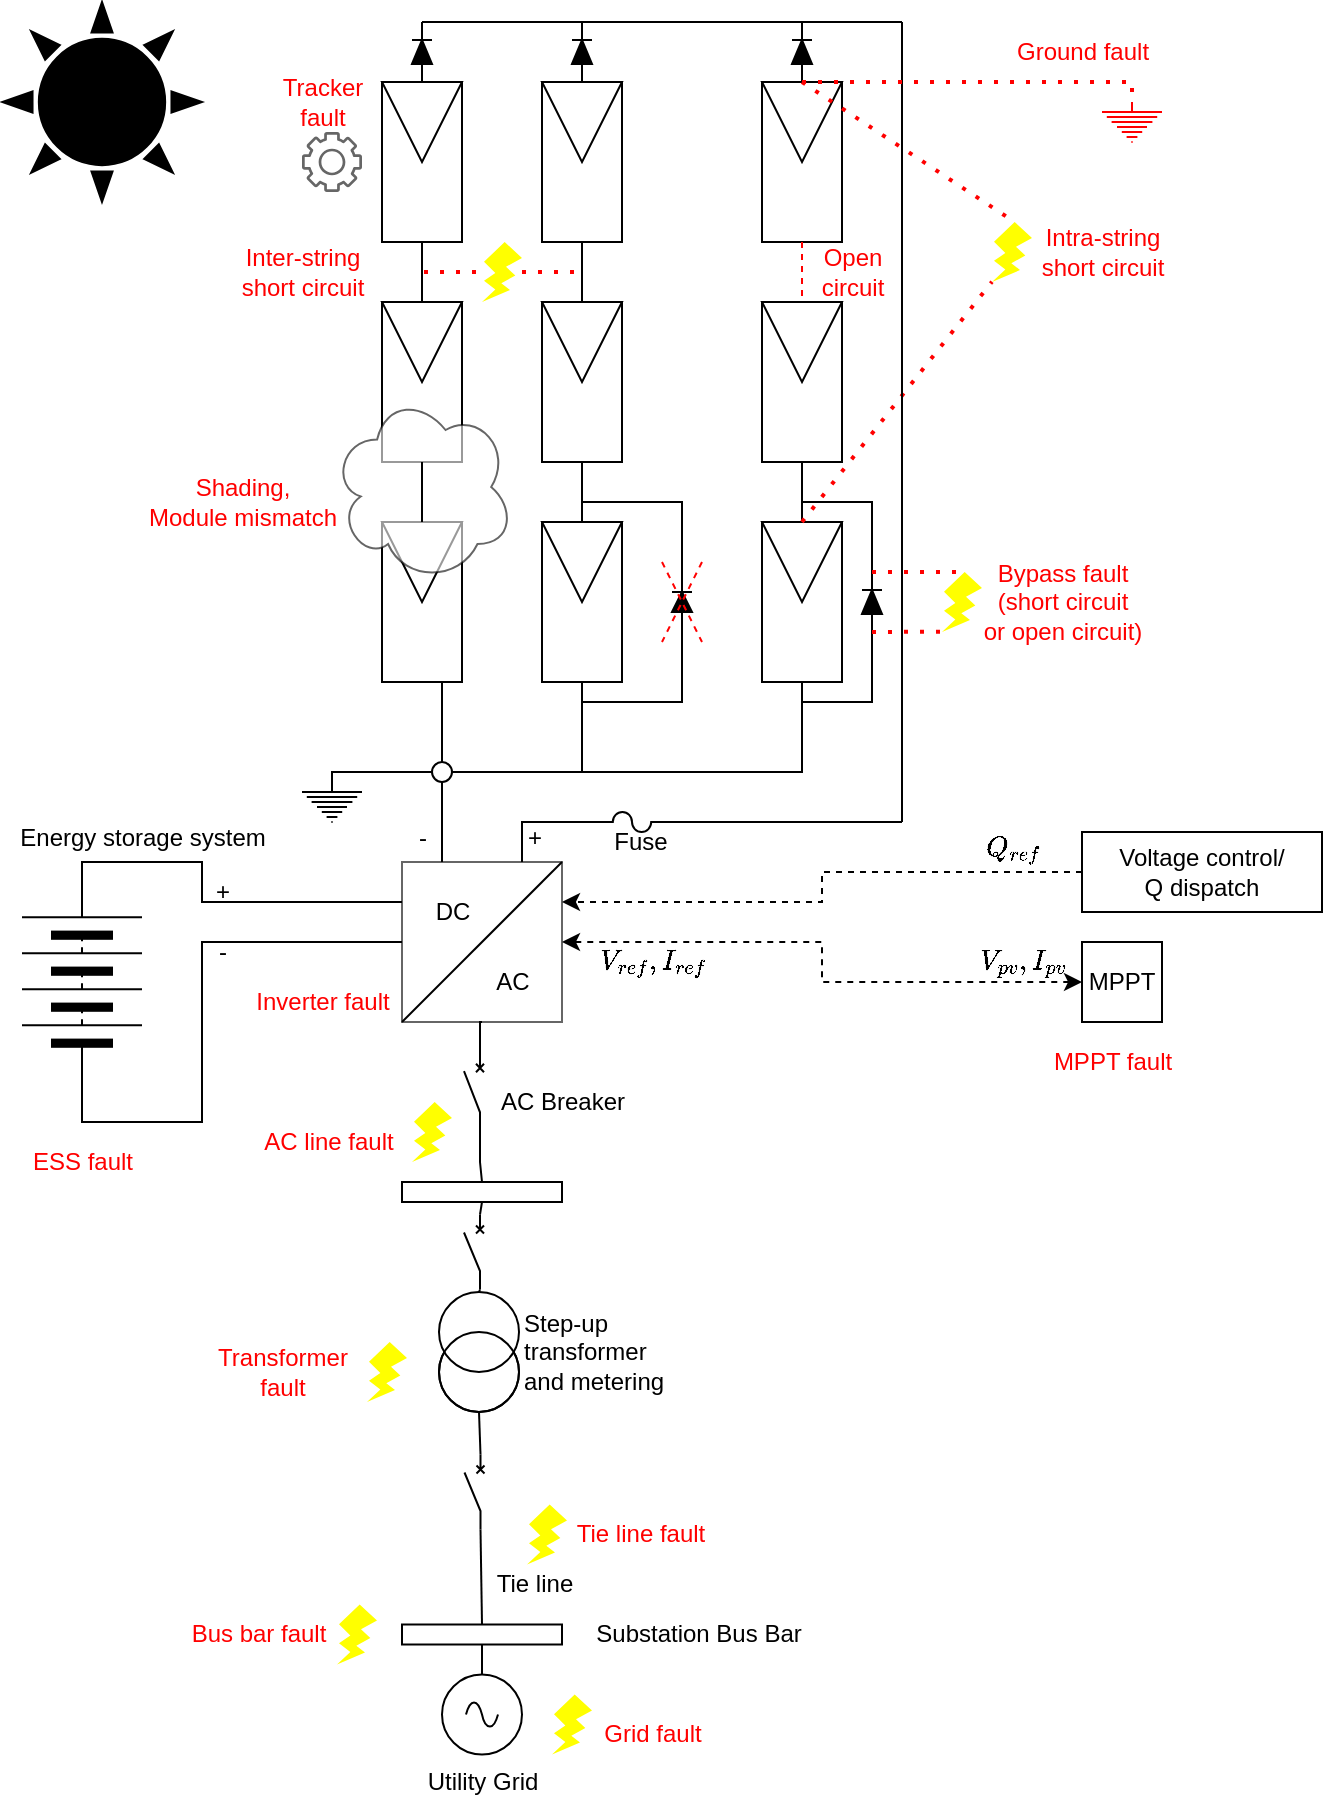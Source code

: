 <mxfile version="20.7.4" type="device"><diagram id="lF0-Ym9wLSMt_3iX_TxI" name="Page-1"><mxGraphModel dx="2578" dy="981" grid="1" gridSize="10" guides="1" tooltips="1" connect="1" arrows="1" fold="1" page="1" pageScale="1" pageWidth="850" pageHeight="1100" math="1" shadow="0"><root><mxCell id="0"/><mxCell id="1" parent="0"/><mxCell id="4" value="" style="group" parent="1" vertex="1" connectable="0"><mxGeometry x="90" y="170" width="40" height="80" as="geometry"/></mxCell><mxCell id="2" value="" style="rounded=0;whiteSpace=wrap;html=1;" parent="4" vertex="1"><mxGeometry width="40" height="80" as="geometry"/></mxCell><mxCell id="3" value="" style="triangle;whiteSpace=wrap;html=1;rotation=90;" parent="4" vertex="1"><mxGeometry width="40" height="40" as="geometry"/></mxCell><mxCell id="7" value="" style="group" parent="1" vertex="1" connectable="0"><mxGeometry x="170" y="170" width="40" height="80" as="geometry"/></mxCell><mxCell id="8" value="" style="rounded=0;whiteSpace=wrap;html=1;" parent="7" vertex="1"><mxGeometry width="40" height="80" as="geometry"/></mxCell><mxCell id="9" value="" style="triangle;whiteSpace=wrap;html=1;rotation=90;" parent="7" vertex="1"><mxGeometry width="40" height="40" as="geometry"/></mxCell><mxCell id="10" value="" style="group" parent="1" vertex="1" connectable="0"><mxGeometry x="90" y="280" width="40" height="80" as="geometry"/></mxCell><mxCell id="11" value="" style="rounded=0;whiteSpace=wrap;html=1;" parent="10" vertex="1"><mxGeometry width="40" height="80" as="geometry"/></mxCell><mxCell id="12" value="" style="triangle;whiteSpace=wrap;html=1;rotation=90;" parent="10" vertex="1"><mxGeometry width="40" height="40" as="geometry"/></mxCell><mxCell id="13" value="" style="group" parent="1" vertex="1" connectable="0"><mxGeometry x="170" y="280" width="40" height="80" as="geometry"/></mxCell><mxCell id="14" value="" style="rounded=0;whiteSpace=wrap;html=1;" parent="13" vertex="1"><mxGeometry width="40" height="80" as="geometry"/></mxCell><mxCell id="15" value="" style="triangle;whiteSpace=wrap;html=1;rotation=90;" parent="13" vertex="1"><mxGeometry width="40" height="40" as="geometry"/></mxCell><mxCell id="59" value="Step-up&lt;br&gt;transformer&lt;br&gt;and metering" style="verticalLabelPosition=middle;shadow=0;dashed=0;align=left;html=1;verticalAlign=middle;strokeWidth=1;shape=mxgraph.electrical.signal_sources.current_source;labelPosition=right;" parent="1" vertex="1"><mxGeometry x="118.5" y="665" width="40" height="60" as="geometry"/></mxCell><mxCell id="86" style="edgeStyle=none;rounded=0;html=1;exitX=0.5;exitY=0;exitDx=0;exitDy=0;exitPerimeter=0;entryX=0.5;entryY=1;entryDx=0;entryDy=0;endArrow=none;endFill=0;strokeWidth=1;" parent="1" source="60" target="75" edge="1"><mxGeometry relative="1" as="geometry"/></mxCell><mxCell id="60" value="Utility Grid" style="pointerEvents=1;verticalLabelPosition=bottom;shadow=0;dashed=0;align=center;html=1;verticalAlign=top;shape=mxgraph.electrical.signal_sources.source;aspect=fixed;points=[[0.5,0,0],[1,0.5,0],[0.5,1,0],[0,0.5,0]];elSignalType=ac;" parent="1" vertex="1"><mxGeometry x="120" y="856.25" width="40" height="40" as="geometry"/></mxCell><mxCell id="80" style="edgeStyle=none;rounded=0;html=1;exitX=0.5;exitY=0;exitDx=0;exitDy=0;entryX=0;entryY=0.8;entryDx=0;entryDy=0;entryPerimeter=0;endArrow=none;endFill=0;strokeWidth=1;" parent="1" source="70" target="77" edge="1"><mxGeometry relative="1" as="geometry"><Array as="points"><mxPoint x="139" y="600"/></Array></mxGeometry></mxCell><mxCell id="70" value="" style="rounded=0;whiteSpace=wrap;html=1;fillColor=#FFFFFF;" parent="1" vertex="1"><mxGeometry x="100" y="610" width="80" height="10" as="geometry"/></mxCell><mxCell id="75" value="" style="rounded=0;whiteSpace=wrap;html=1;fillColor=#FFFFFF;" parent="1" vertex="1"><mxGeometry x="100" y="831.25" width="80" height="10" as="geometry"/></mxCell><mxCell id="llMWA1eLZZUz_-yNNudE-319" style="edgeStyle=orthogonalEdgeStyle;rounded=0;orthogonalLoop=1;jettySize=auto;html=1;exitX=1;exitY=0.8;exitDx=0;exitDy=0;exitPerimeter=0;entryX=0.5;entryY=1;entryDx=0;entryDy=0;fontColor=#000000;endArrow=none;endFill=0;" edge="1" parent="1" source="77" target="llMWA1eLZZUz_-yNNudE-313"><mxGeometry relative="1" as="geometry"><Array as="points"><mxPoint x="139" y="530"/></Array></mxGeometry></mxCell><mxCell id="77" value="" style="pointerEvents=1;verticalLabelPosition=bottom;shadow=0;dashed=0;align=center;html=1;verticalAlign=top;shape=mxgraph.electrical.electro-mechanical.circuit_breaker;fillColor=#FFFFFF;rotation=-90;labelPosition=center;" parent="1" vertex="1"><mxGeometry x="116" y="560" width="40" height="10" as="geometry"/></mxCell><mxCell id="83" value="AC Breaker" style="text;html=1;align=center;verticalAlign=middle;resizable=0;points=[];autosize=1;strokeColor=none;fillColor=none;" parent="1" vertex="1"><mxGeometry x="140" y="560" width="80" height="20" as="geometry"/></mxCell><mxCell id="85" value="AC line fault" style="text;html=1;align=center;verticalAlign=middle;resizable=0;points=[];autosize=1;strokeColor=none;fillColor=none;fontColor=#FF0000;" parent="1" vertex="1"><mxGeometry x="22.5" y="580" width="80" height="20" as="geometry"/></mxCell><mxCell id="88" style="edgeStyle=none;rounded=0;html=1;exitX=0;exitY=0.8;exitDx=0;exitDy=0;exitPerimeter=0;entryX=0.5;entryY=0;entryDx=0;entryDy=0;endArrow=none;endFill=0;strokeWidth=1;" parent="1" source="87" target="75" edge="1"><mxGeometry relative="1" as="geometry"><mxPoint x="139.25" y="800" as="sourcePoint"/></mxGeometry></mxCell><mxCell id="89" style="edgeStyle=none;rounded=0;html=1;exitX=1;exitY=0.8;exitDx=0;exitDy=0;exitPerimeter=0;entryX=0.5;entryY=1;entryDx=0;entryDy=0;entryPerimeter=0;endArrow=none;endFill=0;strokeWidth=1;" parent="1" source="87" target="59" edge="1"><mxGeometry relative="1" as="geometry"/></mxCell><mxCell id="87" value="" style="pointerEvents=1;verticalLabelPosition=bottom;shadow=0;dashed=0;align=center;html=1;verticalAlign=top;shape=mxgraph.electrical.electro-mechanical.circuit_breaker;fillColor=#FFFFFF;rotation=-90;labelPosition=center;" parent="1" vertex="1"><mxGeometry x="117.5" y="760" width="37.5" height="10" as="geometry"/></mxCell><mxCell id="91" style="edgeStyle=none;rounded=0;html=1;exitX=1;exitY=0.8;exitDx=0;exitDy=0;exitPerimeter=0;entryX=0.5;entryY=1;entryDx=0;entryDy=0;endArrow=none;endFill=0;strokeWidth=1;" parent="1" source="90" target="70" edge="1"><mxGeometry relative="1" as="geometry"/></mxCell><mxCell id="llMWA1eLZZUz_-yNNudE-374" style="edgeStyle=orthogonalEdgeStyle;rounded=0;orthogonalLoop=1;jettySize=auto;html=1;exitX=0;exitY=0.8;exitDx=0;exitDy=0;exitPerimeter=0;entryX=0.5;entryY=0;entryDx=0;entryDy=0;entryPerimeter=0;dashed=1;strokeColor=#000000;fontColor=#000000;startArrow=none;startFill=0;endArrow=none;endFill=0;" edge="1" parent="1" source="90" target="59"><mxGeometry relative="1" as="geometry"/></mxCell><mxCell id="90" value="" style="pointerEvents=1;verticalLabelPosition=bottom;shadow=0;dashed=0;align=center;html=1;verticalAlign=top;shape=mxgraph.electrical.electro-mechanical.circuit_breaker;fillColor=#FFFFFF;rotation=-90;labelPosition=center;" parent="1" vertex="1"><mxGeometry x="117.25" y="640" width="37.5" height="10" as="geometry"/></mxCell><mxCell id="95" value="" style="verticalLabelPosition=bottom;verticalAlign=top;html=1;shape=mxgraph.basic.flash;fillColor=#FFFF00;fontColor=default;strokeColor=none;" parent="1" vertex="1"><mxGeometry x="82.5" y="690" width="20" height="30" as="geometry"/></mxCell><mxCell id="96" value="Transformer&lt;br&gt;fault" style="text;html=1;align=center;verticalAlign=middle;resizable=0;points=[];autosize=1;strokeColor=none;fillColor=none;fontColor=#FF0000;" parent="1" vertex="1"><mxGeometry x="-5" y="685" width="90" height="40" as="geometry"/></mxCell><mxCell id="97" value="Substation Bus Bar" style="text;html=1;align=center;verticalAlign=middle;resizable=0;points=[];autosize=1;strokeColor=none;fillColor=none;" parent="1" vertex="1"><mxGeometry x="182.5" y="821.25" width="130" height="30" as="geometry"/></mxCell><mxCell id="99" value="Bus bar fault" style="text;html=1;align=center;verticalAlign=middle;resizable=0;points=[];autosize=1;strokeColor=none;fillColor=none;fontColor=#FF0000;" parent="1" vertex="1"><mxGeometry x="-12.5" y="826.25" width="80" height="20" as="geometry"/></mxCell><mxCell id="101" value="Grid fault" style="text;html=1;align=center;verticalAlign=middle;resizable=0;points=[];autosize=1;strokeColor=none;fillColor=none;fontColor=#FF0000;" parent="1" vertex="1"><mxGeometry x="195" y="876.25" width="60" height="20" as="geometry"/></mxCell><mxCell id="102" value="" style="verticalLabelPosition=bottom;verticalAlign=top;html=1;shape=mxgraph.basic.flash;fillColor=#FFFF00;fontColor=default;strokeColor=none;" parent="1" vertex="1"><mxGeometry x="105" y="570" width="20" height="30" as="geometry"/></mxCell><mxCell id="103" value="" style="verticalLabelPosition=bottom;verticalAlign=top;html=1;shape=mxgraph.basic.flash;fillColor=#FFFF00;fontColor=default;strokeColor=none;" parent="1" vertex="1"><mxGeometry x="67.5" y="821.25" width="20" height="30" as="geometry"/></mxCell><mxCell id="104" value="" style="verticalLabelPosition=bottom;verticalAlign=top;html=1;shape=mxgraph.basic.flash;fillColor=#FFFF00;fontColor=default;strokeColor=none;" parent="1" vertex="1"><mxGeometry x="175" y="866.25" width="20" height="30" as="geometry"/></mxCell><mxCell id="112" value="Tie line" style="text;html=1;align=center;verticalAlign=middle;resizable=0;points=[];autosize=1;strokeColor=none;fillColor=none;" parent="1" vertex="1"><mxGeometry x="141" y="801.25" width="50" height="20" as="geometry"/></mxCell><mxCell id="llMWA1eLZZUz_-yNNudE-369" style="edgeStyle=orthogonalEdgeStyle;rounded=0;orthogonalLoop=1;jettySize=auto;html=1;exitX=0.5;exitY=0;exitDx=0;exitDy=0;entryX=0.75;entryY=1;entryDx=0;entryDy=0;strokeColor=#000000;fontColor=#000000;startArrow=none;startFill=0;endArrow=none;endFill=0;" edge="1" parent="1" source="121" target="11"><mxGeometry relative="1" as="geometry"/></mxCell><mxCell id="121" value="" style="verticalLabelPosition=bottom;shadow=0;dashed=0;align=center;html=1;verticalAlign=top;strokeWidth=1;shape=ellipse;fontColor=#FFFF00;fillColor=#FFFFFF;" parent="1" vertex="1"><mxGeometry x="115" y="400" width="10" height="10" as="geometry"/></mxCell><mxCell id="188" style="edgeStyle=none;rounded=0;html=1;exitX=0;exitY=0.5;exitDx=0;exitDy=0;exitPerimeter=0;fontColor=#FFFFFF;startArrow=none;startFill=0;endArrow=none;endFill=0;strokeWidth=1;entryX=0;entryY=0.5;entryDx=0;entryDy=0;entryPerimeter=0;" parent="1" source="133" edge="1"><mxGeometry relative="1" as="geometry"><mxPoint x="190" y="370" as="targetPoint"/><Array as="points"><mxPoint x="240" y="370"/></Array></mxGeometry></mxCell><mxCell id="189" style="edgeStyle=none;rounded=0;html=1;exitX=1;exitY=0.5;exitDx=0;exitDy=0;exitPerimeter=0;fontColor=#FFFFFF;startArrow=none;startFill=0;endArrow=none;endFill=0;strokeWidth=1;" parent="1" source="133" edge="1"><mxGeometry relative="1" as="geometry"><mxPoint x="190" y="270" as="targetPoint"/><Array as="points"><mxPoint x="240" y="270"/></Array></mxGeometry></mxCell><mxCell id="133" value="" style="pointerEvents=1;fillColor=strokeColor;verticalLabelPosition=bottom;shadow=0;dashed=0;align=center;html=1;verticalAlign=top;shape=mxgraph.electrical.diodes.diode;rotation=-90;" parent="1" vertex="1"><mxGeometry x="227.5" y="315" width="25" height="10" as="geometry"/></mxCell><mxCell id="175" style="edgeStyle=none;rounded=0;html=1;exitX=0.25;exitY=0;exitDx=0;exitDy=0;entryX=0.5;entryY=1;entryDx=0;entryDy=0;fontColor=#FFFFFF;startArrow=none;startFill=0;endArrow=none;endFill=0;strokeWidth=1;" parent="1" source="llMWA1eLZZUz_-yNNudE-313" target="121" edge="1"><mxGeometry relative="1" as="geometry"><mxPoint x="130" y="417.5" as="sourcePoint"/></mxGeometry></mxCell><mxCell id="139" value="&lt;font&gt;Fuse&lt;/font&gt;" style="text;html=1;align=center;verticalAlign=middle;resizable=0;points=[];autosize=1;strokeColor=none;fillColor=none;fontColor=#000000;" parent="1" vertex="1"><mxGeometry x="198.75" y="430" width="40" height="20" as="geometry"/></mxCell><mxCell id="141" value="&lt;font color=&quot;#000000&quot;&gt;&lt;br&gt;&lt;/font&gt;" style="ellipse;shape=cloud;whiteSpace=wrap;html=1;fontColor=#FFFFFF;strokeColor=default;fillColor=#FFFFFF;opacity=60;" parent="1" vertex="1"><mxGeometry x="64.75" y="215" width="91.25" height="95" as="geometry"/></mxCell><mxCell id="148" style="edgeStyle=none;rounded=0;html=1;exitX=1;exitY=0.5;exitDx=0;exitDy=0;entryX=0;entryY=0.25;entryDx=0;entryDy=0;fontColor=#FFFFFF;startArrow=none;startFill=0;endArrow=none;endFill=0;strokeWidth=1;" parent="1" source="144" target="llMWA1eLZZUz_-yNNudE-313" edge="1"><mxGeometry relative="1" as="geometry"><Array as="points"><mxPoint x="-60" y="450"/><mxPoint y="450"/><mxPoint y="470"/></Array><mxPoint x="100" y="490" as="targetPoint"/></mxGeometry></mxCell><mxCell id="144" value="" style="pointerEvents=1;verticalLabelPosition=bottom;shadow=0;dashed=0;align=center;html=1;verticalAlign=top;shape=mxgraph.electrical.miscellaneous.batteryStack;fontColor=#FFFFFF;strokeColor=default;fillColor=#FFFFFF;rotation=-90;" parent="1" vertex="1"><mxGeometry x="-110" y="480" width="100" height="60" as="geometry"/></mxCell><mxCell id="149" style="edgeStyle=none;rounded=0;html=1;exitX=0;exitY=0.5;exitDx=0;exitDy=0;entryX=0;entryY=0.5;entryDx=0;entryDy=0;fontColor=#FFFFFF;startArrow=none;startFill=0;endArrow=none;endFill=0;strokeWidth=1;" parent="1" source="llMWA1eLZZUz_-yNNudE-313" target="144" edge="1"><mxGeometry relative="1" as="geometry"><Array as="points"><mxPoint y="490"/><mxPoint y="580"/><mxPoint x="-60" y="580"/></Array><mxPoint x="100" y="500" as="sourcePoint"/></mxGeometry></mxCell><mxCell id="150" value="Energy storage system" style="text;html=1;align=center;verticalAlign=middle;resizable=0;points=[];autosize=1;strokeColor=none;fillColor=none;fontColor=#000000;" parent="1" vertex="1"><mxGeometry x="-100" y="427.5" width="140" height="20" as="geometry"/></mxCell><mxCell id="151" value="+" style="text;html=1;align=center;verticalAlign=middle;resizable=0;points=[];autosize=1;strokeColor=none;fillColor=none;fontColor=#000000;" parent="1" vertex="1"><mxGeometry y="455" width="20" height="20" as="geometry"/></mxCell><mxCell id="152" value="&lt;font&gt;-&lt;/font&gt;" style="text;html=1;align=center;verticalAlign=middle;resizable=0;points=[];autosize=1;strokeColor=none;fillColor=none;fontColor=#000000;" parent="1" vertex="1"><mxGeometry y="485" width="20" height="20" as="geometry"/></mxCell><mxCell id="llMWA1eLZZUz_-yNNudE-373" style="edgeStyle=orthogonalEdgeStyle;rounded=0;orthogonalLoop=1;jettySize=auto;html=1;exitX=0;exitY=0.5;exitDx=0;exitDy=0;entryX=1;entryY=0.5;entryDx=0;entryDy=0;strokeColor=#000000;fontColor=#000000;startArrow=classic;startFill=1;endArrow=classic;endFill=1;dashed=1;" edge="1" parent="1" source="154" target="llMWA1eLZZUz_-yNNudE-313"><mxGeometry relative="1" as="geometry"/></mxCell><mxCell id="154" value="&lt;font color=&quot;#000000&quot;&gt;MPPT&lt;/font&gt;" style="rounded=0;whiteSpace=wrap;html=1;fontColor=#FFFFFF;strokeColor=default;fillColor=none;" parent="1" vertex="1"><mxGeometry x="440" y="490" width="40" height="40" as="geometry"/></mxCell><mxCell id="156" value="ESS fault" style="text;html=1;align=center;verticalAlign=middle;resizable=0;points=[];autosize=1;strokeColor=none;fillColor=none;fontColor=#FF0000;" parent="1" vertex="1"><mxGeometry x="-95" y="590" width="70" height="20" as="geometry"/></mxCell><mxCell id="161" value="MPPT fault" style="text;html=1;align=center;verticalAlign=middle;resizable=0;points=[];autosize=1;strokeColor=none;fillColor=none;fontColor=#FF0000;" parent="1" vertex="1"><mxGeometry x="420" y="540" width="70" height="20" as="geometry"/></mxCell><mxCell id="184" style="edgeStyle=none;rounded=0;html=1;exitX=0.5;exitY=1;exitDx=0;exitDy=0;entryX=0;entryY=0.5;entryDx=0;entryDy=0;entryPerimeter=0;fontColor=#FFFFFF;startArrow=none;startFill=0;endArrow=none;endFill=0;strokeWidth=1;" parent="1" source="14" edge="1"><mxGeometry relative="1" as="geometry"><mxPoint x="190" y="370" as="targetPoint"/></mxGeometry></mxCell><mxCell id="187" value="Inverter fault" style="text;html=1;align=center;verticalAlign=middle;resizable=0;points=[];autosize=1;strokeColor=none;fillColor=none;fontColor=#FF0000;" parent="1" vertex="1"><mxGeometry x="20" y="510" width="80" height="20" as="geometry"/></mxCell><mxCell id="208" value="$$V_{pv}, I_{pv}$$" style="text;html=1;align=center;verticalAlign=middle;resizable=0;points=[];autosize=1;strokeColor=none;fillColor=none;fontColor=#000000;" parent="1" vertex="1"><mxGeometry x="350" y="485" width="120" height="30" as="geometry"/></mxCell><mxCell id="llMWA1eLZZUz_-yNNudE-209" value="$$V_{ref}, I_{ref}$$" style="text;html=1;align=center;verticalAlign=middle;resizable=0;points=[];autosize=1;strokeColor=none;fillColor=none;fontColor=#000000;" vertex="1" parent="1"><mxGeometry x="160" y="485" width="130" height="30" as="geometry"/></mxCell><mxCell id="llMWA1eLZZUz_-yNNudE-213" value="" style="verticalLabelPosition=bottom;verticalAlign=top;html=1;shape=mxgraph.basic.sun;fontColor=#000000;fillColor=#000000;" vertex="1" parent="1"><mxGeometry x="-100" y="20" width="100" height="100" as="geometry"/></mxCell><mxCell id="llMWA1eLZZUz_-yNNudE-214" value="Shading,&lt;br&gt;Module mismatch" style="text;html=1;align=center;verticalAlign=middle;resizable=0;points=[];autosize=1;strokeColor=none;fillColor=none;fontColor=#FF0000;" vertex="1" parent="1"><mxGeometry x="-40" y="250" width="120" height="40" as="geometry"/></mxCell><mxCell id="llMWA1eLZZUz_-yNNudE-219" value="" style="group" vertex="1" connectable="0" parent="1"><mxGeometry x="280" y="170" width="40" height="80" as="geometry"/></mxCell><mxCell id="llMWA1eLZZUz_-yNNudE-220" value="" style="rounded=0;whiteSpace=wrap;html=1;" vertex="1" parent="llMWA1eLZZUz_-yNNudE-219"><mxGeometry width="40" height="80" as="geometry"/></mxCell><mxCell id="llMWA1eLZZUz_-yNNudE-221" value="" style="triangle;whiteSpace=wrap;html=1;rotation=90;" vertex="1" parent="llMWA1eLZZUz_-yNNudE-219"><mxGeometry width="40" height="40" as="geometry"/></mxCell><mxCell id="llMWA1eLZZUz_-yNNudE-222" value="" style="group" vertex="1" connectable="0" parent="1"><mxGeometry x="280" y="280" width="40" height="80" as="geometry"/></mxCell><mxCell id="llMWA1eLZZUz_-yNNudE-223" value="" style="rounded=0;whiteSpace=wrap;html=1;" vertex="1" parent="llMWA1eLZZUz_-yNNudE-222"><mxGeometry width="40" height="80" as="geometry"/></mxCell><mxCell id="llMWA1eLZZUz_-yNNudE-224" value="" style="triangle;whiteSpace=wrap;html=1;rotation=90;" vertex="1" parent="llMWA1eLZZUz_-yNNudE-222"><mxGeometry width="40" height="40" as="geometry"/></mxCell><mxCell id="llMWA1eLZZUz_-yNNudE-239" value="Tie line fault" style="text;html=1;align=center;verticalAlign=middle;resizable=0;points=[];autosize=1;strokeColor=none;fillColor=none;fontColor=#FF0000;" vertex="1" parent="1"><mxGeometry x="173.75" y="771.25" width="90" height="30" as="geometry"/></mxCell><mxCell id="llMWA1eLZZUz_-yNNudE-240" value="" style="verticalLabelPosition=bottom;verticalAlign=top;html=1;shape=mxgraph.basic.flash;fillColor=#FFFF00;fontColor=default;strokeColor=none;" vertex="1" parent="1"><mxGeometry x="162.5" y="771.25" width="20" height="30" as="geometry"/></mxCell><mxCell id="llMWA1eLZZUz_-yNNudE-254" value="+" style="text;html=1;align=center;verticalAlign=middle;resizable=0;points=[];autosize=1;strokeColor=none;fillColor=none;fontColor=#000000;" vertex="1" parent="1"><mxGeometry x="156" y="427.5" width="20" height="20" as="geometry"/></mxCell><mxCell id="llMWA1eLZZUz_-yNNudE-321" style="edgeStyle=orthogonalEdgeStyle;rounded=0;orthogonalLoop=1;jettySize=auto;html=1;exitX=0;exitY=0.5;exitDx=0;exitDy=0;entryX=1;entryY=0.25;entryDx=0;entryDy=0;fontColor=#000000;endArrow=classic;endFill=1;dashed=1;" edge="1" parent="1" source="llMWA1eLZZUz_-yNNudE-259" target="llMWA1eLZZUz_-yNNudE-313"><mxGeometry relative="1" as="geometry"/></mxCell><mxCell id="llMWA1eLZZUz_-yNNudE-259" value="&lt;font color=&quot;#000000&quot;&gt;Voltage control/&lt;br&gt;Q dispatch&lt;/font&gt;" style="rounded=0;whiteSpace=wrap;html=1;fontColor=#FFFFFF;strokeColor=default;fillColor=none;" vertex="1" parent="1"><mxGeometry x="440" y="435" width="120" height="40" as="geometry"/></mxCell><mxCell id="llMWA1eLZZUz_-yNNudE-262" value="" style="group" vertex="1" connectable="0" parent="1"><mxGeometry x="90" y="60" width="40" height="80" as="geometry"/></mxCell><mxCell id="llMWA1eLZZUz_-yNNudE-263" value="" style="rounded=0;whiteSpace=wrap;html=1;" vertex="1" parent="llMWA1eLZZUz_-yNNudE-262"><mxGeometry width="40" height="80" as="geometry"/></mxCell><mxCell id="llMWA1eLZZUz_-yNNudE-264" value="" style="triangle;whiteSpace=wrap;html=1;rotation=90;" vertex="1" parent="llMWA1eLZZUz_-yNNudE-262"><mxGeometry width="40" height="40" as="geometry"/></mxCell><mxCell id="llMWA1eLZZUz_-yNNudE-267" value="" style="group" vertex="1" connectable="0" parent="1"><mxGeometry x="170" y="60" width="40" height="80" as="geometry"/></mxCell><mxCell id="llMWA1eLZZUz_-yNNudE-268" value="" style="rounded=0;whiteSpace=wrap;html=1;" vertex="1" parent="llMWA1eLZZUz_-yNNudE-267"><mxGeometry width="40" height="80" as="geometry"/></mxCell><mxCell id="llMWA1eLZZUz_-yNNudE-269" value="" style="triangle;whiteSpace=wrap;html=1;rotation=90;" vertex="1" parent="llMWA1eLZZUz_-yNNudE-267"><mxGeometry width="40" height="40" as="geometry"/></mxCell><mxCell id="llMWA1eLZZUz_-yNNudE-271" value="" style="group" vertex="1" connectable="0" parent="1"><mxGeometry x="280" y="60" width="40" height="80" as="geometry"/></mxCell><mxCell id="llMWA1eLZZUz_-yNNudE-272" value="" style="rounded=0;whiteSpace=wrap;html=1;" vertex="1" parent="llMWA1eLZZUz_-yNNudE-271"><mxGeometry width="40" height="80" as="geometry"/></mxCell><mxCell id="llMWA1eLZZUz_-yNNudE-273" value="" style="triangle;whiteSpace=wrap;html=1;rotation=90;" vertex="1" parent="llMWA1eLZZUz_-yNNudE-271"><mxGeometry width="40" height="40" as="geometry"/></mxCell><mxCell id="llMWA1eLZZUz_-yNNudE-282" style="edgeStyle=orthogonalEdgeStyle;rounded=0;orthogonalLoop=1;jettySize=auto;html=1;exitX=0;exitY=0.5;exitDx=0;exitDy=0;entryX=0.5;entryY=1;entryDx=0;entryDy=0;fontColor=#000000;endArrow=none;endFill=0;" edge="1" parent="1" source="15" target="8"><mxGeometry relative="1" as="geometry"/></mxCell><mxCell id="llMWA1eLZZUz_-yNNudE-283" style="edgeStyle=orthogonalEdgeStyle;rounded=0;orthogonalLoop=1;jettySize=auto;html=1;exitX=0;exitY=0.5;exitDx=0;exitDy=0;entryX=0.5;entryY=1;entryDx=0;entryDy=0;fontColor=#000000;endArrow=none;endFill=0;" edge="1" parent="1" source="12" target="2"><mxGeometry relative="1" as="geometry"/></mxCell><mxCell id="llMWA1eLZZUz_-yNNudE-284" style="edgeStyle=orthogonalEdgeStyle;rounded=0;orthogonalLoop=1;jettySize=auto;html=1;exitX=0;exitY=0.5;exitDx=0;exitDy=0;entryX=0.5;entryY=1;entryDx=0;entryDy=0;fontColor=#000000;endArrow=none;endFill=0;" edge="1" parent="1" source="3" target="llMWA1eLZZUz_-yNNudE-263"><mxGeometry relative="1" as="geometry"/></mxCell><mxCell id="llMWA1eLZZUz_-yNNudE-285" style="edgeStyle=orthogonalEdgeStyle;rounded=0;orthogonalLoop=1;jettySize=auto;html=1;exitX=0;exitY=0.5;exitDx=0;exitDy=0;entryX=0.5;entryY=1;entryDx=0;entryDy=0;fontColor=#000000;endArrow=none;endFill=0;" edge="1" parent="1" source="9" target="llMWA1eLZZUz_-yNNudE-268"><mxGeometry relative="1" as="geometry"/></mxCell><mxCell id="llMWA1eLZZUz_-yNNudE-287" style="edgeStyle=orthogonalEdgeStyle;rounded=0;orthogonalLoop=1;jettySize=auto;html=1;exitX=0;exitY=0.5;exitDx=0;exitDy=0;entryX=0.5;entryY=1;entryDx=0;entryDy=0;fontColor=#000000;endArrow=none;endFill=0;" edge="1" parent="1" source="llMWA1eLZZUz_-yNNudE-224" target="llMWA1eLZZUz_-yNNudE-220"><mxGeometry relative="1" as="geometry"/></mxCell><mxCell id="llMWA1eLZZUz_-yNNudE-288" value="-" style="text;html=1;align=center;verticalAlign=middle;resizable=0;points=[];autosize=1;strokeColor=none;fillColor=none;fontColor=#000000;" vertex="1" parent="1"><mxGeometry x="95" y="422.5" width="30" height="30" as="geometry"/></mxCell><mxCell id="llMWA1eLZZUz_-yNNudE-305" value="" style="verticalLabelPosition=bottom;verticalAlign=top;html=1;shape=mxgraph.basic.flash;fillColor=#FFFF00;fontColor=default;strokeColor=none;" vertex="1" parent="1"><mxGeometry x="140" y="140" width="20" height="30" as="geometry"/></mxCell><mxCell id="llMWA1eLZZUz_-yNNudE-307" value="" style="endArrow=none;dashed=1;html=1;dashPattern=1 3;strokeWidth=2;rounded=0;fontColor=#000000;strokeColor=#FF0000;" edge="1" parent="1" target="llMWA1eLZZUz_-yNNudE-305"><mxGeometry width="50" height="50" relative="1" as="geometry"><mxPoint x="111" y="155" as="sourcePoint"/><mxPoint x="161" y="105" as="targetPoint"/></mxGeometry></mxCell><mxCell id="llMWA1eLZZUz_-yNNudE-308" value="" style="endArrow=none;dashed=1;html=1;dashPattern=1 3;strokeWidth=2;rounded=0;fontColor=#000000;strokeColor=#FF0000;" edge="1" parent="1"><mxGeometry width="50" height="50" relative="1" as="geometry"><mxPoint x="160.0" y="155" as="sourcePoint"/><mxPoint x="189" y="155" as="targetPoint"/></mxGeometry></mxCell><mxCell id="llMWA1eLZZUz_-yNNudE-309" value="Inter-string&lt;br&gt;short circuit" style="text;html=1;align=center;verticalAlign=middle;resizable=0;points=[];autosize=1;strokeColor=none;fillColor=none;fontColor=#FF0000;" vertex="1" parent="1"><mxGeometry x="10" y="135" width="80" height="40" as="geometry"/></mxCell><mxCell id="llMWA1eLZZUz_-yNNudE-312" value="$$Q_{ref}$$" style="text;html=1;align=center;verticalAlign=middle;resizable=0;points=[];autosize=1;strokeColor=none;fillColor=none;fontColor=#000000;" vertex="1" parent="1"><mxGeometry x="360" y="427.5" width="90" height="30" as="geometry"/></mxCell><mxCell id="llMWA1eLZZUz_-yNNudE-334" style="edgeStyle=orthogonalEdgeStyle;rounded=0;orthogonalLoop=1;jettySize=auto;html=1;exitX=0.75;exitY=0;exitDx=0;exitDy=0;entryX=1;entryY=0.5;entryDx=0;entryDy=0;entryPerimeter=0;fontColor=#000000;startArrow=none;startFill=0;endArrow=none;endFill=0;" edge="1" parent="1" source="llMWA1eLZZUz_-yNNudE-313" target="llMWA1eLZZUz_-yNNudE-332"><mxGeometry relative="1" as="geometry"/></mxCell><mxCell id="llMWA1eLZZUz_-yNNudE-313" value="" style="whiteSpace=wrap;html=1;aspect=fixed;strokeColor=#000000;fontColor=#000000;fillColor=none;opacity=60;" vertex="1" parent="1"><mxGeometry x="100" y="450" width="80" height="80" as="geometry"/></mxCell><mxCell id="llMWA1eLZZUz_-yNNudE-315" value="" style="endArrow=none;html=1;rounded=0;fontColor=#000000;exitX=0;exitY=1;exitDx=0;exitDy=0;entryX=1;entryY=0;entryDx=0;entryDy=0;" edge="1" parent="1" source="llMWA1eLZZUz_-yNNudE-313" target="llMWA1eLZZUz_-yNNudE-313"><mxGeometry width="50" height="50" relative="1" as="geometry"><mxPoint x="80" y="500" as="sourcePoint"/><mxPoint x="130" y="450" as="targetPoint"/></mxGeometry></mxCell><mxCell id="llMWA1eLZZUz_-yNNudE-317" value="DC" style="text;html=1;align=center;verticalAlign=middle;resizable=0;points=[];autosize=1;strokeColor=none;fillColor=none;fontColor=#000000;" vertex="1" parent="1"><mxGeometry x="105" y="460" width="40" height="30" as="geometry"/></mxCell><mxCell id="llMWA1eLZZUz_-yNNudE-318" value="AC" style="text;html=1;align=center;verticalAlign=middle;resizable=0;points=[];autosize=1;strokeColor=none;fillColor=none;fontColor=#000000;" vertex="1" parent="1"><mxGeometry x="135" y="495" width="40" height="30" as="geometry"/></mxCell><mxCell id="llMWA1eLZZUz_-yNNudE-323" value="" style="verticalLabelPosition=bottom;verticalAlign=top;html=1;shape=mxgraph.basic.flash;fillColor=#FFFF00;fontColor=default;strokeColor=none;" vertex="1" parent="1"><mxGeometry x="370" y="305" width="20" height="30" as="geometry"/></mxCell><mxCell id="llMWA1eLZZUz_-yNNudE-324" value="" style="pointerEvents=1;fillColor=strokeColor;verticalLabelPosition=bottom;shadow=0;dashed=0;align=center;html=1;verticalAlign=top;shape=mxgraph.electrical.diodes.diode;rotation=-90;" vertex="1" parent="1"><mxGeometry x="95" y="40" width="30" height="10" as="geometry"/></mxCell><mxCell id="llMWA1eLZZUz_-yNNudE-328" value="" style="pointerEvents=1;fillColor=strokeColor;verticalLabelPosition=bottom;shadow=0;dashed=0;align=center;html=1;verticalAlign=top;shape=mxgraph.electrical.diodes.diode;rotation=-90;" vertex="1" parent="1"><mxGeometry x="175" y="40" width="30" height="10" as="geometry"/></mxCell><mxCell id="llMWA1eLZZUz_-yNNudE-329" value="" style="pointerEvents=1;fillColor=strokeColor;verticalLabelPosition=bottom;shadow=0;dashed=0;align=center;html=1;verticalAlign=top;shape=mxgraph.electrical.diodes.diode;rotation=-90;" vertex="1" parent="1"><mxGeometry x="285" y="40" width="30" height="10" as="geometry"/></mxCell><mxCell id="llMWA1eLZZUz_-yNNudE-332" value="" style="pointerEvents=1;verticalLabelPosition=bottom;shadow=0;dashed=0;align=center;html=1;verticalAlign=top;shape=mxgraph.electrical.miscellaneous.fuse_4;fontColor=#FFFF00;strokeColor=default;fillColor=#FFFFFF;rotation=-180;" vertex="1" parent="1"><mxGeometry x="200" y="425" width="30" height="10" as="geometry"/></mxCell><mxCell id="llMWA1eLZZUz_-yNNudE-337" style="edgeStyle=orthogonalEdgeStyle;rounded=0;orthogonalLoop=1;jettySize=auto;html=1;exitX=0.5;exitY=1;exitDx=0;exitDy=0;entryX=1;entryY=0.5;entryDx=0;entryDy=0;fontColor=#000000;startArrow=none;startFill=0;endArrow=none;endFill=0;" edge="1" parent="1" source="14" target="121"><mxGeometry relative="1" as="geometry"/></mxCell><mxCell id="llMWA1eLZZUz_-yNNudE-338" style="edgeStyle=orthogonalEdgeStyle;rounded=0;orthogonalLoop=1;jettySize=auto;html=1;exitX=0.5;exitY=1;exitDx=0;exitDy=0;entryX=1;entryY=0.5;entryDx=0;entryDy=0;fontColor=#000000;startArrow=none;startFill=0;endArrow=none;endFill=0;" edge="1" parent="1" source="llMWA1eLZZUz_-yNNudE-223" target="121"><mxGeometry relative="1" as="geometry"/></mxCell><mxCell id="llMWA1eLZZUz_-yNNudE-340" style="edgeStyle=orthogonalEdgeStyle;rounded=0;orthogonalLoop=1;jettySize=auto;html=1;exitX=0;exitY=0.5;exitDx=0;exitDy=0;exitPerimeter=0;fontColor=#000000;startArrow=none;startFill=0;endArrow=none;endFill=0;" edge="1" parent="1" source="llMWA1eLZZUz_-yNNudE-339"><mxGeometry relative="1" as="geometry"><mxPoint x="300" y="370" as="targetPoint"/><Array as="points"><mxPoint x="335" y="370"/></Array></mxGeometry></mxCell><mxCell id="llMWA1eLZZUz_-yNNudE-341" style="edgeStyle=orthogonalEdgeStyle;rounded=0;orthogonalLoop=1;jettySize=auto;html=1;exitX=1;exitY=0.5;exitDx=0;exitDy=0;exitPerimeter=0;fontColor=#000000;startArrow=none;startFill=0;endArrow=none;endFill=0;" edge="1" parent="1" source="llMWA1eLZZUz_-yNNudE-339"><mxGeometry relative="1" as="geometry"><mxPoint x="300" y="270" as="targetPoint"/><Array as="points"><mxPoint x="335" y="270"/></Array></mxGeometry></mxCell><mxCell id="llMWA1eLZZUz_-yNNudE-339" value="" style="pointerEvents=1;fillColor=strokeColor;verticalLabelPosition=bottom;shadow=0;dashed=0;align=center;html=1;verticalAlign=top;shape=mxgraph.electrical.diodes.diode;rotation=-90;" vertex="1" parent="1"><mxGeometry x="320" y="315" width="30" height="10" as="geometry"/></mxCell><mxCell id="llMWA1eLZZUz_-yNNudE-342" value="Bypass fault&lt;br&gt;(short circuit&lt;br&gt;or open circuit)" style="text;html=1;align=center;verticalAlign=middle;resizable=0;points=[];autosize=1;strokeColor=none;fillColor=none;fontColor=#FF0000;" vertex="1" parent="1"><mxGeometry x="380" y="290" width="100" height="60" as="geometry"/></mxCell><mxCell id="llMWA1eLZZUz_-yNNudE-343" value="" style="endArrow=none;dashed=1;html=1;dashPattern=1 3;strokeWidth=2;rounded=0;fontColor=#000000;entryX=0.565;entryY=0;entryDx=0;entryDy=0;entryPerimeter=0;exitX=1;exitY=0.5;exitDx=0;exitDy=0;exitPerimeter=0;strokeColor=#FF0000;" edge="1" parent="1" source="llMWA1eLZZUz_-yNNudE-339" target="llMWA1eLZZUz_-yNNudE-323"><mxGeometry width="50" height="50" relative="1" as="geometry"><mxPoint x="330" y="280" as="sourcePoint"/><mxPoint x="380" y="250" as="targetPoint"/></mxGeometry></mxCell><mxCell id="llMWA1eLZZUz_-yNNudE-344" value="" style="endArrow=none;dashed=1;html=1;dashPattern=1 3;strokeWidth=2;rounded=0;fontColor=#000000;entryX=0;entryY=0.995;entryDx=0;entryDy=0;entryPerimeter=0;exitX=0;exitY=0.5;exitDx=0;exitDy=0;exitPerimeter=0;strokeColor=#FF0000;" edge="1" parent="1" source="llMWA1eLZZUz_-yNNudE-339" target="llMWA1eLZZUz_-yNNudE-323"><mxGeometry width="50" height="50" relative="1" as="geometry"><mxPoint x="330" y="360" as="sourcePoint"/><mxPoint x="361.26" y="313.2" as="targetPoint"/></mxGeometry></mxCell><mxCell id="llMWA1eLZZUz_-yNNudE-345" value="" style="sketch=0;outlineConnect=0;fontColor=#232F3E;gradientColor=none;fillColor=#000000;strokeColor=none;dashed=0;verticalLabelPosition=bottom;verticalAlign=top;align=center;html=1;fontSize=12;fontStyle=0;aspect=fixed;pointerEvents=1;shape=mxgraph.aws4.gear;opacity=60;" vertex="1" parent="1"><mxGeometry x="50" y="85" width="30" height="30" as="geometry"/></mxCell><mxCell id="llMWA1eLZZUz_-yNNudE-346" value="Tracker&lt;br&gt;fault" style="text;html=1;align=center;verticalAlign=middle;resizable=0;points=[];autosize=1;strokeColor=none;fillColor=none;fontColor=#FF0000;" vertex="1" parent="1"><mxGeometry x="30" y="50" width="60" height="40" as="geometry"/></mxCell><mxCell id="llMWA1eLZZUz_-yNNudE-347" style="edgeStyle=orthogonalEdgeStyle;rounded=0;orthogonalLoop=1;jettySize=auto;html=1;exitX=0.5;exitY=1;exitDx=0;exitDy=0;entryX=0;entryY=0.5;entryDx=0;entryDy=0;fontColor=#000000;startArrow=none;startFill=0;endArrow=none;endFill=0;dashed=1;strokeColor=#FF0000;" edge="1" parent="1" source="llMWA1eLZZUz_-yNNudE-272" target="llMWA1eLZZUz_-yNNudE-221"><mxGeometry relative="1" as="geometry"/></mxCell><mxCell id="llMWA1eLZZUz_-yNNudE-348" value="Open&lt;br&gt;circuit" style="text;html=1;align=center;verticalAlign=middle;resizable=0;points=[];autosize=1;strokeColor=none;fillColor=none;fontColor=#FF0000;" vertex="1" parent="1"><mxGeometry x="300" y="135" width="50" height="40" as="geometry"/></mxCell><mxCell id="llMWA1eLZZUz_-yNNudE-351" value="" style="endArrow=none;dashed=1;html=1;dashPattern=1 3;strokeWidth=2;rounded=0;fontColor=#000000;exitX=0;exitY=0.5;exitDx=0;exitDy=0;exitPerimeter=0;entryX=0.565;entryY=0;entryDx=0;entryDy=0;entryPerimeter=0;strokeColor=#FF0000;" edge="1" parent="1" source="llMWA1eLZZUz_-yNNudE-329" target="llMWA1eLZZUz_-yNNudE-352"><mxGeometry width="50" height="50" relative="1" as="geometry"><mxPoint x="391.85" y="115" as="sourcePoint"/><mxPoint x="410" y="120" as="targetPoint"/></mxGeometry></mxCell><mxCell id="llMWA1eLZZUz_-yNNudE-352" value="" style="verticalLabelPosition=bottom;verticalAlign=top;html=1;shape=mxgraph.basic.flash;fillColor=#FFFF00;fontColor=default;strokeColor=none;" vertex="1" parent="1"><mxGeometry x="395" y="130" width="20" height="30" as="geometry"/></mxCell><mxCell id="llMWA1eLZZUz_-yNNudE-353" value="" style="endArrow=none;dashed=1;html=1;dashPattern=1 3;strokeWidth=2;rounded=0;fontColor=#000000;exitX=0;exitY=0.5;exitDx=0;exitDy=0;entryX=0;entryY=0.995;entryDx=0;entryDy=0;entryPerimeter=0;strokeColor=#FF0000;" edge="1" parent="1" source="llMWA1eLZZUz_-yNNudE-224" target="llMWA1eLZZUz_-yNNudE-352"><mxGeometry width="50" height="50" relative="1" as="geometry"><mxPoint x="310" y="70" as="sourcePoint"/><mxPoint x="416.3" y="140" as="targetPoint"/></mxGeometry></mxCell><mxCell id="llMWA1eLZZUz_-yNNudE-354" value="Intra-string&lt;br&gt;short circuit" style="text;html=1;align=center;verticalAlign=middle;resizable=0;points=[];autosize=1;strokeColor=none;fillColor=none;fontColor=#FF0000;" vertex="1" parent="1"><mxGeometry x="410" y="125" width="80" height="40" as="geometry"/></mxCell><mxCell id="llMWA1eLZZUz_-yNNudE-358" value="" style="endArrow=none;html=1;rounded=0;dashed=1;fontColor=#000000;strokeColor=#FF0000;" edge="1" parent="1"><mxGeometry width="50" height="50" relative="1" as="geometry"><mxPoint x="230" y="300" as="sourcePoint"/><mxPoint x="250" y="340" as="targetPoint"/></mxGeometry></mxCell><mxCell id="llMWA1eLZZUz_-yNNudE-359" value="" style="endArrow=none;html=1;rounded=0;dashed=1;fontColor=#000000;strokeColor=#FF0000;" edge="1" parent="1"><mxGeometry width="50" height="50" relative="1" as="geometry"><mxPoint x="250" y="300" as="sourcePoint"/><mxPoint x="230" y="340" as="targetPoint"/></mxGeometry></mxCell><mxCell id="llMWA1eLZZUz_-yNNudE-368" style="edgeStyle=orthogonalEdgeStyle;rounded=0;orthogonalLoop=1;jettySize=auto;html=1;exitX=0.5;exitY=0;exitDx=0;exitDy=0;exitPerimeter=0;entryX=0;entryY=0.5;entryDx=0;entryDy=0;strokeColor=#000000;fontColor=#000000;startArrow=none;startFill=0;endArrow=none;endFill=0;" edge="1" parent="1" source="llMWA1eLZZUz_-yNNudE-362" target="121"><mxGeometry relative="1" as="geometry"><Array as="points"><mxPoint x="65" y="405"/></Array></mxGeometry></mxCell><mxCell id="llMWA1eLZZUz_-yNNudE-362" value="" style="pointerEvents=1;verticalLabelPosition=bottom;shadow=0;dashed=0;align=center;html=1;verticalAlign=top;shape=mxgraph.electrical.signal_sources.protective_earth;" vertex="1" parent="1"><mxGeometry x="50" y="410" width="30" height="20" as="geometry"/></mxCell><mxCell id="llMWA1eLZZUz_-yNNudE-365" value="" style="endArrow=none;html=1;rounded=0;strokeColor=#000000;fontColor=#000000;exitX=1;exitY=0.5;exitDx=0;exitDy=0;exitPerimeter=0;" edge="1" parent="1" source="llMWA1eLZZUz_-yNNudE-324"><mxGeometry width="50" height="50" relative="1" as="geometry"><mxPoint x="420" y="260" as="sourcePoint"/><mxPoint x="350" y="30" as="targetPoint"/></mxGeometry></mxCell><mxCell id="llMWA1eLZZUz_-yNNudE-366" value="" style="endArrow=none;html=1;rounded=0;strokeColor=#000000;fontColor=#000000;" edge="1" parent="1"><mxGeometry width="50" height="50" relative="1" as="geometry"><mxPoint x="350" y="430" as="sourcePoint"/><mxPoint x="350" y="30" as="targetPoint"/></mxGeometry></mxCell><mxCell id="llMWA1eLZZUz_-yNNudE-367" value="" style="endArrow=none;html=1;rounded=0;strokeColor=#000000;fontColor=#000000;exitX=0;exitY=0.5;exitDx=0;exitDy=0;exitPerimeter=0;" edge="1" parent="1" source="llMWA1eLZZUz_-yNNudE-332"><mxGeometry width="50" height="50" relative="1" as="geometry"><mxPoint x="350" y="390" as="sourcePoint"/><mxPoint x="350" y="430" as="targetPoint"/></mxGeometry></mxCell><mxCell id="llMWA1eLZZUz_-yNNudE-370" value="" style="pointerEvents=1;verticalLabelPosition=bottom;shadow=0;dashed=0;align=center;html=1;verticalAlign=top;shape=mxgraph.electrical.signal_sources.protective_earth;strokeColor=#FF0000;" vertex="1" parent="1"><mxGeometry x="450" y="70" width="30" height="20" as="geometry"/></mxCell><mxCell id="llMWA1eLZZUz_-yNNudE-371" value="" style="endArrow=none;dashed=1;html=1;dashPattern=1 3;strokeWidth=2;rounded=0;fontColor=#000000;exitX=0;exitY=0.5;exitDx=0;exitDy=0;exitPerimeter=0;entryX=0.5;entryY=0;entryDx=0;entryDy=0;entryPerimeter=0;strokeColor=#FF0000;" edge="1" parent="1" source="llMWA1eLZZUz_-yNNudE-329" target="llMWA1eLZZUz_-yNNudE-370"><mxGeometry width="50" height="50" relative="1" as="geometry"><mxPoint x="310" y="70" as="sourcePoint"/><mxPoint x="416.3" y="140" as="targetPoint"/><Array as="points"><mxPoint x="465" y="60"/></Array></mxGeometry></mxCell><mxCell id="llMWA1eLZZUz_-yNNudE-372" value="Ground fault" style="text;html=1;align=center;verticalAlign=middle;resizable=0;points=[];autosize=1;strokeColor=none;fillColor=none;fontColor=#FF0000;" vertex="1" parent="1"><mxGeometry x="395" y="30" width="90" height="30" as="geometry"/></mxCell></root></mxGraphModel></diagram></mxfile>